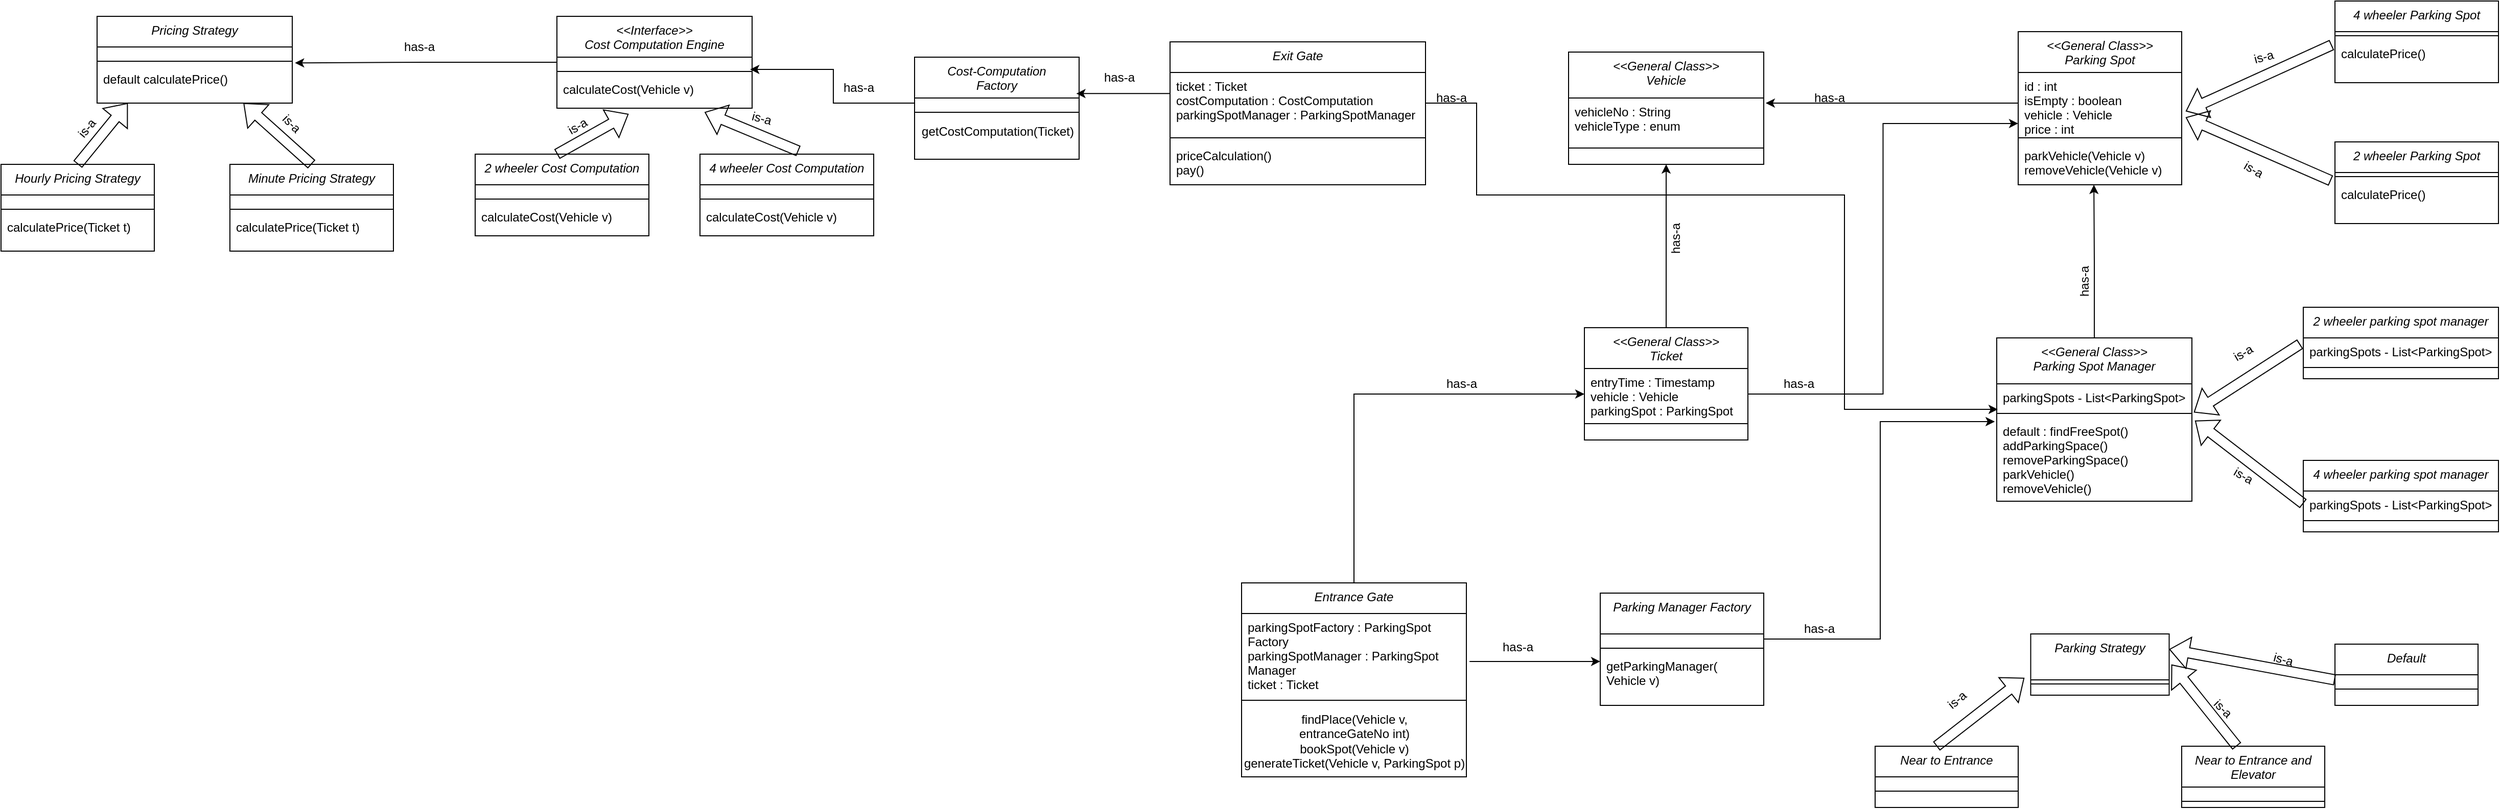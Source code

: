 <mxfile version="24.2.5" type="device">
  <diagram id="C5RBs43oDa-KdzZeNtuy" name="Page-1">
    <mxGraphModel dx="3059" dy="813" grid="1" gridSize="10" guides="1" tooltips="1" connect="1" arrows="1" fold="1" page="1" pageScale="1" pageWidth="827" pageHeight="1169" math="0" shadow="0">
      <root>
        <mxCell id="WIyWlLk6GJQsqaUBKTNV-0" />
        <mxCell id="WIyWlLk6GJQsqaUBKTNV-1" parent="WIyWlLk6GJQsqaUBKTNV-0" />
        <mxCell id="zkfFHV4jXpPFQw0GAbJ--0" value="&lt;&lt;General Class&gt;&gt;&#xa;Parking Spot" style="swimlane;fontStyle=2;align=center;verticalAlign=top;childLayout=stackLayout;horizontal=1;startSize=40;horizontalStack=0;resizeParent=1;resizeLast=0;collapsible=1;marginBottom=0;rounded=0;shadow=0;strokeWidth=1;" parent="WIyWlLk6GJQsqaUBKTNV-1" vertex="1">
          <mxGeometry x="320" y="40" width="160" height="150" as="geometry">
            <mxRectangle x="320" y="40" width="160" height="26" as="alternateBounds" />
          </mxGeometry>
        </mxCell>
        <mxCell id="zkfFHV4jXpPFQw0GAbJ--1" value="id : int&#xa;isEmpty : boolean&#xa;vehicle : Vehicle&#xa;price : int&#xa;" style="text;align=left;verticalAlign=top;spacingLeft=4;spacingRight=4;overflow=hidden;rotatable=0;points=[[0,0.5],[1,0.5]];portConstraint=eastwest;" parent="zkfFHV4jXpPFQw0GAbJ--0" vertex="1">
          <mxGeometry y="40" width="160" height="60" as="geometry" />
        </mxCell>
        <mxCell id="zkfFHV4jXpPFQw0GAbJ--4" value="" style="line;html=1;strokeWidth=1;align=left;verticalAlign=middle;spacingTop=-1;spacingLeft=3;spacingRight=3;rotatable=0;labelPosition=right;points=[];portConstraint=eastwest;" parent="zkfFHV4jXpPFQw0GAbJ--0" vertex="1">
          <mxGeometry y="100" width="160" height="8" as="geometry" />
        </mxCell>
        <mxCell id="zkfFHV4jXpPFQw0GAbJ--5" value="parkVehicle(Vehicle v)&#xa;removeVehicle(Vehicle v)" style="text;align=left;verticalAlign=top;spacingLeft=4;spacingRight=4;overflow=hidden;rotatable=0;points=[[0,0.5],[1,0.5]];portConstraint=eastwest;" parent="zkfFHV4jXpPFQw0GAbJ--0" vertex="1">
          <mxGeometry y="108" width="160" height="42" as="geometry" />
        </mxCell>
        <mxCell id="_EODD-nNrZZmy0AXoLl7-0" value="2 wheeler Parking Spot" style="swimlane;fontStyle=2;align=center;verticalAlign=top;childLayout=stackLayout;horizontal=1;startSize=30;horizontalStack=0;resizeParent=1;resizeLast=0;collapsible=1;marginBottom=0;rounded=0;shadow=0;strokeWidth=1;" vertex="1" parent="WIyWlLk6GJQsqaUBKTNV-1">
          <mxGeometry x="630" y="148" width="160" height="80" as="geometry">
            <mxRectangle x="230" y="140" width="160" height="26" as="alternateBounds" />
          </mxGeometry>
        </mxCell>
        <mxCell id="_EODD-nNrZZmy0AXoLl7-2" value="" style="line;html=1;strokeWidth=1;align=left;verticalAlign=middle;spacingTop=-1;spacingLeft=3;spacingRight=3;rotatable=0;labelPosition=right;points=[];portConstraint=eastwest;" vertex="1" parent="_EODD-nNrZZmy0AXoLl7-0">
          <mxGeometry y="30" width="160" height="8" as="geometry" />
        </mxCell>
        <mxCell id="_EODD-nNrZZmy0AXoLl7-3" value="calculatePrice()" style="text;align=left;verticalAlign=top;spacingLeft=4;spacingRight=4;overflow=hidden;rotatable=0;points=[[0,0.5],[1,0.5]];portConstraint=eastwest;" vertex="1" parent="_EODD-nNrZZmy0AXoLl7-0">
          <mxGeometry y="38" width="160" height="42" as="geometry" />
        </mxCell>
        <mxCell id="_EODD-nNrZZmy0AXoLl7-4" value="4 wheeler Parking Spot" style="swimlane;fontStyle=2;align=center;verticalAlign=top;childLayout=stackLayout;horizontal=1;startSize=30;horizontalStack=0;resizeParent=1;resizeLast=0;collapsible=1;marginBottom=0;rounded=0;shadow=0;strokeWidth=1;" vertex="1" parent="WIyWlLk6GJQsqaUBKTNV-1">
          <mxGeometry x="630" y="10" width="160" height="80" as="geometry">
            <mxRectangle x="230" y="140" width="160" height="26" as="alternateBounds" />
          </mxGeometry>
        </mxCell>
        <mxCell id="_EODD-nNrZZmy0AXoLl7-5" value="" style="line;html=1;strokeWidth=1;align=left;verticalAlign=middle;spacingTop=-1;spacingLeft=3;spacingRight=3;rotatable=0;labelPosition=right;points=[];portConstraint=eastwest;" vertex="1" parent="_EODD-nNrZZmy0AXoLl7-4">
          <mxGeometry y="30" width="160" height="8" as="geometry" />
        </mxCell>
        <mxCell id="_EODD-nNrZZmy0AXoLl7-6" value="calculatePrice()" style="text;align=left;verticalAlign=top;spacingLeft=4;spacingRight=4;overflow=hidden;rotatable=0;points=[[0,0.5],[1,0.5]];portConstraint=eastwest;" vertex="1" parent="_EODD-nNrZZmy0AXoLl7-4">
          <mxGeometry y="38" width="160" height="42" as="geometry" />
        </mxCell>
        <mxCell id="_EODD-nNrZZmy0AXoLl7-8" value="" style="shape=flexArrow;endArrow=classic;html=1;rounded=0;entryX=1.025;entryY=0.733;entryDx=0;entryDy=0;entryPerimeter=0;exitX=-0.025;exitY=0;exitDx=0;exitDy=0;exitPerimeter=0;" edge="1" parent="WIyWlLk6GJQsqaUBKTNV-1" source="_EODD-nNrZZmy0AXoLl7-3" target="zkfFHV4jXpPFQw0GAbJ--1">
          <mxGeometry width="50" height="50" relative="1" as="geometry">
            <mxPoint x="260" y="270" as="sourcePoint" />
            <mxPoint x="310" y="220" as="targetPoint" />
          </mxGeometry>
        </mxCell>
        <mxCell id="_EODD-nNrZZmy0AXoLl7-9" value="" style="shape=flexArrow;endArrow=classic;html=1;rounded=0;entryX=1.025;entryY=0.633;entryDx=0;entryDy=0;entryPerimeter=0;exitX=-0.019;exitY=0.119;exitDx=0;exitDy=0;exitPerimeter=0;" edge="1" parent="WIyWlLk6GJQsqaUBKTNV-1" source="_EODD-nNrZZmy0AXoLl7-6" target="zkfFHV4jXpPFQw0GAbJ--1">
          <mxGeometry width="50" height="50" relative="1" as="geometry">
            <mxPoint x="550" y="270" as="sourcePoint" />
            <mxPoint x="630" y="190" as="targetPoint" />
            <Array as="points" />
          </mxGeometry>
        </mxCell>
        <mxCell id="_EODD-nNrZZmy0AXoLl7-11" value="is-a" style="text;html=1;align=center;verticalAlign=middle;resizable=0;points=[];autosize=1;strokeColor=none;fillColor=none;rotation=30;" vertex="1" parent="WIyWlLk6GJQsqaUBKTNV-1">
          <mxGeometry x="530" y="160" width="40" height="30" as="geometry" />
        </mxCell>
        <mxCell id="_EODD-nNrZZmy0AXoLl7-12" value="&lt;&lt;General Class&gt;&gt;&#xa;Parking Spot Manager" style="swimlane;fontStyle=2;align=center;verticalAlign=top;childLayout=stackLayout;horizontal=1;startSize=45;horizontalStack=0;resizeParent=1;resizeLast=0;collapsible=1;marginBottom=0;rounded=0;shadow=0;strokeWidth=1;" vertex="1" parent="WIyWlLk6GJQsqaUBKTNV-1">
          <mxGeometry x="299" y="340" width="191" height="160" as="geometry">
            <mxRectangle x="320" y="40" width="160" height="26" as="alternateBounds" />
          </mxGeometry>
        </mxCell>
        <mxCell id="_EODD-nNrZZmy0AXoLl7-13" value="parkingSpots - List&lt;ParkingSpot&gt;&#xa;" style="text;align=left;verticalAlign=top;spacingLeft=4;spacingRight=4;overflow=hidden;rotatable=0;points=[[0,0.5],[1,0.5]];portConstraint=eastwest;" vertex="1" parent="_EODD-nNrZZmy0AXoLl7-12">
          <mxGeometry y="45" width="191" height="25" as="geometry" />
        </mxCell>
        <mxCell id="_EODD-nNrZZmy0AXoLl7-14" value="" style="line;html=1;strokeWidth=1;align=left;verticalAlign=middle;spacingTop=-1;spacingLeft=3;spacingRight=3;rotatable=0;labelPosition=right;points=[];portConstraint=eastwest;" vertex="1" parent="_EODD-nNrZZmy0AXoLl7-12">
          <mxGeometry y="70" width="191" height="8" as="geometry" />
        </mxCell>
        <mxCell id="_EODD-nNrZZmy0AXoLl7-15" value="default : findFreeSpot()&#xa;addParkingSpace()&#xa;removeParkingSpace()&#xa;parkVehicle()&#xa;removeVehicle()" style="text;align=left;verticalAlign=top;spacingLeft=4;spacingRight=4;overflow=hidden;rotatable=0;points=[[0,0.5],[1,0.5]];portConstraint=eastwest;" vertex="1" parent="_EODD-nNrZZmy0AXoLl7-12">
          <mxGeometry y="78" width="191" height="82" as="geometry" />
        </mxCell>
        <mxCell id="_EODD-nNrZZmy0AXoLl7-17" value="has-a" style="text;html=1;align=center;verticalAlign=middle;resizable=0;points=[];autosize=1;strokeColor=none;fillColor=none;rotation=-90;" vertex="1" parent="WIyWlLk6GJQsqaUBKTNV-1">
          <mxGeometry x="360" y="270" width="50" height="30" as="geometry" />
        </mxCell>
        <mxCell id="_EODD-nNrZZmy0AXoLl7-18" value="is-a" style="text;html=1;align=center;verticalAlign=middle;resizable=0;points=[];autosize=1;strokeColor=none;fillColor=none;rotation=-15;" vertex="1" parent="WIyWlLk6GJQsqaUBKTNV-1">
          <mxGeometry x="540" y="50" width="40" height="30" as="geometry" />
        </mxCell>
        <mxCell id="_EODD-nNrZZmy0AXoLl7-20" style="edgeStyle=orthogonalEdgeStyle;rounded=0;orthogonalLoop=1;jettySize=auto;html=1;exitX=0.5;exitY=0;exitDx=0;exitDy=0;entryX=0.463;entryY=1;entryDx=0;entryDy=0;entryPerimeter=0;" edge="1" parent="WIyWlLk6GJQsqaUBKTNV-1" source="_EODD-nNrZZmy0AXoLl7-12" target="zkfFHV4jXpPFQw0GAbJ--5">
          <mxGeometry relative="1" as="geometry" />
        </mxCell>
        <mxCell id="_EODD-nNrZZmy0AXoLl7-21" value="2 wheeler parking spot manager" style="swimlane;fontStyle=2;align=center;verticalAlign=top;childLayout=stackLayout;horizontal=1;startSize=30;horizontalStack=0;resizeParent=1;resizeLast=0;collapsible=1;marginBottom=0;rounded=0;shadow=0;strokeWidth=1;" vertex="1" parent="WIyWlLk6GJQsqaUBKTNV-1">
          <mxGeometry x="599" y="310" width="191" height="70" as="geometry">
            <mxRectangle x="320" y="40" width="160" height="26" as="alternateBounds" />
          </mxGeometry>
        </mxCell>
        <mxCell id="_EODD-nNrZZmy0AXoLl7-22" value="parkingSpots - List&lt;ParkingSpot&gt;&#xa;" style="text;align=left;verticalAlign=top;spacingLeft=4;spacingRight=4;overflow=hidden;rotatable=0;points=[[0,0.5],[1,0.5]];portConstraint=eastwest;" vertex="1" parent="_EODD-nNrZZmy0AXoLl7-21">
          <mxGeometry y="30" width="191" height="25" as="geometry" />
        </mxCell>
        <mxCell id="_EODD-nNrZZmy0AXoLl7-23" value="" style="line;html=1;strokeWidth=1;align=left;verticalAlign=middle;spacingTop=-1;spacingLeft=3;spacingRight=3;rotatable=0;labelPosition=right;points=[];portConstraint=eastwest;" vertex="1" parent="_EODD-nNrZZmy0AXoLl7-21">
          <mxGeometry y="55" width="191" height="8" as="geometry" />
        </mxCell>
        <mxCell id="_EODD-nNrZZmy0AXoLl7-25" value="4 wheeler parking spot manager" style="swimlane;fontStyle=2;align=center;verticalAlign=top;childLayout=stackLayout;horizontal=1;startSize=30;horizontalStack=0;resizeParent=1;resizeLast=0;collapsible=1;marginBottom=0;rounded=0;shadow=0;strokeWidth=1;" vertex="1" parent="WIyWlLk6GJQsqaUBKTNV-1">
          <mxGeometry x="599" y="460" width="191" height="70" as="geometry">
            <mxRectangle x="320" y="40" width="160" height="26" as="alternateBounds" />
          </mxGeometry>
        </mxCell>
        <mxCell id="_EODD-nNrZZmy0AXoLl7-26" value="parkingSpots - List&lt;ParkingSpot&gt;&#xa;" style="text;align=left;verticalAlign=top;spacingLeft=4;spacingRight=4;overflow=hidden;rotatable=0;points=[[0,0.5],[1,0.5]];portConstraint=eastwest;" vertex="1" parent="_EODD-nNrZZmy0AXoLl7-25">
          <mxGeometry y="30" width="191" height="25" as="geometry" />
        </mxCell>
        <mxCell id="_EODD-nNrZZmy0AXoLl7-27" value="" style="line;html=1;strokeWidth=1;align=left;verticalAlign=middle;spacingTop=-1;spacingLeft=3;spacingRight=3;rotatable=0;labelPosition=right;points=[];portConstraint=eastwest;" vertex="1" parent="_EODD-nNrZZmy0AXoLl7-25">
          <mxGeometry y="55" width="191" height="8" as="geometry" />
        </mxCell>
        <mxCell id="_EODD-nNrZZmy0AXoLl7-28" value="" style="shape=flexArrow;endArrow=classic;html=1;rounded=0;entryX=1.016;entryY=0.037;entryDx=0;entryDy=0;entryPerimeter=0;exitX=0;exitY=0.5;exitDx=0;exitDy=0;" edge="1" parent="WIyWlLk6GJQsqaUBKTNV-1" source="_EODD-nNrZZmy0AXoLl7-26" target="_EODD-nNrZZmy0AXoLl7-15">
          <mxGeometry width="50" height="50" relative="1" as="geometry">
            <mxPoint x="602" y="482" as="sourcePoint" />
            <mxPoint x="460" y="420" as="targetPoint" />
          </mxGeometry>
        </mxCell>
        <mxCell id="_EODD-nNrZZmy0AXoLl7-29" value="is-a" style="text;html=1;align=center;verticalAlign=middle;resizable=0;points=[];autosize=1;strokeColor=none;fillColor=none;rotation=30;" vertex="1" parent="WIyWlLk6GJQsqaUBKTNV-1">
          <mxGeometry x="520" y="460" width="40" height="30" as="geometry" />
        </mxCell>
        <mxCell id="_EODD-nNrZZmy0AXoLl7-30" value="" style="shape=flexArrow;endArrow=classic;html=1;rounded=0;entryX=1.01;entryY=1.12;entryDx=0;entryDy=0;entryPerimeter=0;exitX=-0.016;exitY=0.24;exitDx=0;exitDy=0;exitPerimeter=0;" edge="1" parent="WIyWlLk6GJQsqaUBKTNV-1" source="_EODD-nNrZZmy0AXoLl7-22" target="_EODD-nNrZZmy0AXoLl7-13">
          <mxGeometry width="50" height="50" relative="1" as="geometry">
            <mxPoint x="599" y="350" as="sourcePoint" />
            <mxPoint x="456" y="415" as="targetPoint" />
            <Array as="points" />
          </mxGeometry>
        </mxCell>
        <mxCell id="_EODD-nNrZZmy0AXoLl7-31" value="is-a" style="text;html=1;align=center;verticalAlign=middle;resizable=0;points=[];autosize=1;strokeColor=none;fillColor=none;rotation=-30;" vertex="1" parent="WIyWlLk6GJQsqaUBKTNV-1">
          <mxGeometry x="520" y="340" width="40" height="30" as="geometry" />
        </mxCell>
        <mxCell id="_EODD-nNrZZmy0AXoLl7-33" value="Parking Strategy" style="swimlane;fontStyle=2;align=center;verticalAlign=top;childLayout=stackLayout;horizontal=1;startSize=45;horizontalStack=0;resizeParent=1;resizeLast=0;collapsible=1;marginBottom=0;rounded=0;shadow=0;strokeWidth=1;" vertex="1" parent="WIyWlLk6GJQsqaUBKTNV-1">
          <mxGeometry x="332.25" y="630" width="135.5" height="60" as="geometry">
            <mxRectangle x="320" y="40" width="160" height="26" as="alternateBounds" />
          </mxGeometry>
        </mxCell>
        <mxCell id="_EODD-nNrZZmy0AXoLl7-35" value="" style="line;html=1;strokeWidth=1;align=left;verticalAlign=middle;spacingTop=-1;spacingLeft=3;spacingRight=3;rotatable=0;labelPosition=right;points=[];portConstraint=eastwest;" vertex="1" parent="_EODD-nNrZZmy0AXoLl7-33">
          <mxGeometry y="45" width="135.5" height="8" as="geometry" />
        </mxCell>
        <mxCell id="_EODD-nNrZZmy0AXoLl7-37" value="Near to Entrance" style="swimlane;fontStyle=2;align=center;verticalAlign=top;childLayout=stackLayout;horizontal=1;startSize=30;horizontalStack=0;resizeParent=1;resizeLast=0;collapsible=1;marginBottom=0;rounded=0;shadow=0;strokeWidth=1;" vertex="1" parent="WIyWlLk6GJQsqaUBKTNV-1">
          <mxGeometry x="180" y="740" width="140" height="60" as="geometry">
            <mxRectangle x="320" y="40" width="160" height="26" as="alternateBounds" />
          </mxGeometry>
        </mxCell>
        <mxCell id="_EODD-nNrZZmy0AXoLl7-38" value="&#xa;" style="text;align=left;verticalAlign=top;spacingLeft=4;spacingRight=4;overflow=hidden;rotatable=0;points=[[0,0.5],[1,0.5]];portConstraint=eastwest;" vertex="1" parent="_EODD-nNrZZmy0AXoLl7-37">
          <mxGeometry y="30" width="140" height="10" as="geometry" />
        </mxCell>
        <mxCell id="_EODD-nNrZZmy0AXoLl7-39" value="" style="line;html=1;strokeWidth=1;align=left;verticalAlign=middle;spacingTop=-1;spacingLeft=3;spacingRight=3;rotatable=0;labelPosition=right;points=[];portConstraint=eastwest;" vertex="1" parent="_EODD-nNrZZmy0AXoLl7-37">
          <mxGeometry y="40" width="140" height="8" as="geometry" />
        </mxCell>
        <mxCell id="_EODD-nNrZZmy0AXoLl7-42" value="Near to Entrance and&#xa;Elevator" style="swimlane;fontStyle=2;align=center;verticalAlign=top;childLayout=stackLayout;horizontal=1;startSize=40;horizontalStack=0;resizeParent=1;resizeLast=0;collapsible=1;marginBottom=0;rounded=0;shadow=0;strokeWidth=1;" vertex="1" parent="WIyWlLk6GJQsqaUBKTNV-1">
          <mxGeometry x="480" y="740" width="140" height="60" as="geometry">
            <mxRectangle x="320" y="40" width="160" height="26" as="alternateBounds" />
          </mxGeometry>
        </mxCell>
        <mxCell id="_EODD-nNrZZmy0AXoLl7-43" value="&#xa;" style="text;align=left;verticalAlign=top;spacingLeft=4;spacingRight=4;overflow=hidden;rotatable=0;points=[[0,0.5],[1,0.5]];portConstraint=eastwest;" vertex="1" parent="_EODD-nNrZZmy0AXoLl7-42">
          <mxGeometry y="40" width="140" height="10" as="geometry" />
        </mxCell>
        <mxCell id="_EODD-nNrZZmy0AXoLl7-44" value="" style="line;html=1;strokeWidth=1;align=left;verticalAlign=middle;spacingTop=-1;spacingLeft=3;spacingRight=3;rotatable=0;labelPosition=right;points=[];portConstraint=eastwest;" vertex="1" parent="_EODD-nNrZZmy0AXoLl7-42">
          <mxGeometry y="50" width="140" height="8" as="geometry" />
        </mxCell>
        <mxCell id="_EODD-nNrZZmy0AXoLl7-45" value="" style="shape=flexArrow;endArrow=classic;html=1;rounded=0;entryX=-0.046;entryY=0.717;entryDx=0;entryDy=0;entryPerimeter=0;" edge="1" parent="WIyWlLk6GJQsqaUBKTNV-1" target="_EODD-nNrZZmy0AXoLl7-33">
          <mxGeometry width="50" height="50" relative="1" as="geometry">
            <mxPoint x="240" y="740" as="sourcePoint" />
            <mxPoint x="290" y="690" as="targetPoint" />
          </mxGeometry>
        </mxCell>
        <mxCell id="_EODD-nNrZZmy0AXoLl7-46" value="" style="shape=flexArrow;endArrow=classic;html=1;rounded=0;" edge="1" parent="WIyWlLk6GJQsqaUBKTNV-1">
          <mxGeometry width="50" height="50" relative="1" as="geometry">
            <mxPoint x="534" y="740" as="sourcePoint" />
            <mxPoint x="470" y="660" as="targetPoint" />
          </mxGeometry>
        </mxCell>
        <mxCell id="_EODD-nNrZZmy0AXoLl7-47" value="is-a" style="text;html=1;align=center;verticalAlign=middle;resizable=0;points=[];autosize=1;strokeColor=none;fillColor=none;rotation=45;" vertex="1" parent="WIyWlLk6GJQsqaUBKTNV-1">
          <mxGeometry x="500" y="688" width="40" height="30" as="geometry" />
        </mxCell>
        <mxCell id="_EODD-nNrZZmy0AXoLl7-50" value="is-a" style="text;html=1;align=center;verticalAlign=middle;resizable=0;points=[];autosize=1;strokeColor=none;fillColor=none;rotation=-40;" vertex="1" parent="WIyWlLk6GJQsqaUBKTNV-1">
          <mxGeometry x="240" y="680" width="40" height="30" as="geometry" />
        </mxCell>
        <mxCell id="_EODD-nNrZZmy0AXoLl7-51" value="Default" style="swimlane;fontStyle=2;align=center;verticalAlign=top;childLayout=stackLayout;horizontal=1;startSize=30;horizontalStack=0;resizeParent=1;resizeLast=0;collapsible=1;marginBottom=0;rounded=0;shadow=0;strokeWidth=1;" vertex="1" parent="WIyWlLk6GJQsqaUBKTNV-1">
          <mxGeometry x="630" y="640" width="140" height="60" as="geometry">
            <mxRectangle x="320" y="40" width="160" height="26" as="alternateBounds" />
          </mxGeometry>
        </mxCell>
        <mxCell id="_EODD-nNrZZmy0AXoLl7-52" value="&#xa;" style="text;align=left;verticalAlign=top;spacingLeft=4;spacingRight=4;overflow=hidden;rotatable=0;points=[[0,0.5],[1,0.5]];portConstraint=eastwest;" vertex="1" parent="_EODD-nNrZZmy0AXoLl7-51">
          <mxGeometry y="30" width="140" height="10" as="geometry" />
        </mxCell>
        <mxCell id="_EODD-nNrZZmy0AXoLl7-53" value="" style="line;html=1;strokeWidth=1;align=left;verticalAlign=middle;spacingTop=-1;spacingLeft=3;spacingRight=3;rotatable=0;labelPosition=right;points=[];portConstraint=eastwest;" vertex="1" parent="_EODD-nNrZZmy0AXoLl7-51">
          <mxGeometry y="40" width="140" height="8" as="geometry" />
        </mxCell>
        <mxCell id="_EODD-nNrZZmy0AXoLl7-54" value="" style="shape=flexArrow;endArrow=classic;html=1;rounded=0;exitX=0;exitY=0.5;exitDx=0;exitDy=0;entryX=1;entryY=0.25;entryDx=0;entryDy=0;" edge="1" parent="WIyWlLk6GJQsqaUBKTNV-1" source="_EODD-nNrZZmy0AXoLl7-52" target="_EODD-nNrZZmy0AXoLl7-33">
          <mxGeometry width="50" height="50" relative="1" as="geometry">
            <mxPoint x="549" y="680" as="sourcePoint" />
            <mxPoint x="599" y="630" as="targetPoint" />
          </mxGeometry>
        </mxCell>
        <mxCell id="_EODD-nNrZZmy0AXoLl7-55" value="is-a" style="text;html=1;align=center;verticalAlign=middle;resizable=0;points=[];autosize=1;strokeColor=none;fillColor=none;rotation=15;" vertex="1" parent="WIyWlLk6GJQsqaUBKTNV-1">
          <mxGeometry x="559" y="640" width="40" height="30" as="geometry" />
        </mxCell>
        <mxCell id="_EODD-nNrZZmy0AXoLl7-60" value="&lt;&lt;General Class&gt;&gt;&#xa;Vehicle" style="swimlane;fontStyle=2;align=center;verticalAlign=top;childLayout=stackLayout;horizontal=1;startSize=45;horizontalStack=0;resizeParent=1;resizeLast=0;collapsible=1;marginBottom=0;rounded=0;shadow=0;strokeWidth=1;" vertex="1" parent="WIyWlLk6GJQsqaUBKTNV-1">
          <mxGeometry x="-120" y="60" width="191" height="110" as="geometry">
            <mxRectangle x="320" y="40" width="160" height="26" as="alternateBounds" />
          </mxGeometry>
        </mxCell>
        <mxCell id="_EODD-nNrZZmy0AXoLl7-61" value="vehicleNo : String&#xa;vehicleType : enum&#xa;" style="text;align=left;verticalAlign=top;spacingLeft=4;spacingRight=4;overflow=hidden;rotatable=0;points=[[0,0.5],[1,0.5]];portConstraint=eastwest;" vertex="1" parent="_EODD-nNrZZmy0AXoLl7-60">
          <mxGeometry y="45" width="191" height="45" as="geometry" />
        </mxCell>
        <mxCell id="_EODD-nNrZZmy0AXoLl7-62" value="" style="line;html=1;strokeWidth=1;align=left;verticalAlign=middle;spacingTop=-1;spacingLeft=3;spacingRight=3;rotatable=0;labelPosition=right;points=[];portConstraint=eastwest;" vertex="1" parent="_EODD-nNrZZmy0AXoLl7-60">
          <mxGeometry y="90" width="191" height="8" as="geometry" />
        </mxCell>
        <mxCell id="_EODD-nNrZZmy0AXoLl7-63" style="edgeStyle=orthogonalEdgeStyle;rounded=0;orthogonalLoop=1;jettySize=auto;html=1;exitX=0;exitY=0.5;exitDx=0;exitDy=0;entryX=1.01;entryY=0.111;entryDx=0;entryDy=0;entryPerimeter=0;" edge="1" parent="WIyWlLk6GJQsqaUBKTNV-1" source="zkfFHV4jXpPFQw0GAbJ--1" target="_EODD-nNrZZmy0AXoLl7-61">
          <mxGeometry relative="1" as="geometry" />
        </mxCell>
        <mxCell id="_EODD-nNrZZmy0AXoLl7-64" value="has-a" style="text;html=1;align=center;verticalAlign=middle;resizable=0;points=[];autosize=1;strokeColor=none;fillColor=none;" vertex="1" parent="WIyWlLk6GJQsqaUBKTNV-1">
          <mxGeometry x="110" y="90" width="50" height="30" as="geometry" />
        </mxCell>
        <mxCell id="_EODD-nNrZZmy0AXoLl7-72" style="edgeStyle=orthogonalEdgeStyle;rounded=0;orthogonalLoop=1;jettySize=auto;html=1;exitX=0.5;exitY=0;exitDx=0;exitDy=0;entryX=0.5;entryY=1;entryDx=0;entryDy=0;" edge="1" parent="WIyWlLk6GJQsqaUBKTNV-1" source="_EODD-nNrZZmy0AXoLl7-68" target="_EODD-nNrZZmy0AXoLl7-60">
          <mxGeometry relative="1" as="geometry" />
        </mxCell>
        <mxCell id="_EODD-nNrZZmy0AXoLl7-68" value="&lt;&lt;General Class&gt;&gt;&#xa;Ticket" style="swimlane;fontStyle=2;align=center;verticalAlign=top;childLayout=stackLayout;horizontal=1;startSize=40;horizontalStack=0;resizeParent=1;resizeLast=0;collapsible=1;marginBottom=0;rounded=0;shadow=0;strokeWidth=1;" vertex="1" parent="WIyWlLk6GJQsqaUBKTNV-1">
          <mxGeometry x="-104.5" y="330" width="160" height="110" as="geometry">
            <mxRectangle x="320" y="40" width="160" height="26" as="alternateBounds" />
          </mxGeometry>
        </mxCell>
        <mxCell id="_EODD-nNrZZmy0AXoLl7-69" value="entryTime : Timestamp&#xa;vehicle : Vehicle&#xa;parkingSpot : ParkingSpot" style="text;align=left;verticalAlign=top;spacingLeft=4;spacingRight=4;overflow=hidden;rotatable=0;points=[[0,0.5],[1,0.5]];portConstraint=eastwest;" vertex="1" parent="_EODD-nNrZZmy0AXoLl7-68">
          <mxGeometry y="40" width="160" height="50" as="geometry" />
        </mxCell>
        <mxCell id="_EODD-nNrZZmy0AXoLl7-70" value="" style="line;html=1;strokeWidth=1;align=left;verticalAlign=middle;spacingTop=-1;spacingLeft=3;spacingRight=3;rotatable=0;labelPosition=right;points=[];portConstraint=eastwest;" vertex="1" parent="_EODD-nNrZZmy0AXoLl7-68">
          <mxGeometry y="90" width="160" height="8" as="geometry" />
        </mxCell>
        <mxCell id="_EODD-nNrZZmy0AXoLl7-73" value="has-a" style="text;html=1;align=center;verticalAlign=middle;resizable=0;points=[];autosize=1;strokeColor=none;fillColor=none;rotation=-90;" vertex="1" parent="WIyWlLk6GJQsqaUBKTNV-1">
          <mxGeometry x="-40" y="228" width="50" height="30" as="geometry" />
        </mxCell>
        <mxCell id="_EODD-nNrZZmy0AXoLl7-75" value="has-a" style="text;html=1;align=center;verticalAlign=middle;resizable=0;points=[];autosize=1;strokeColor=none;fillColor=none;rotation=0;" vertex="1" parent="WIyWlLk6GJQsqaUBKTNV-1">
          <mxGeometry x="80" y="370" width="50" height="30" as="geometry" />
        </mxCell>
        <mxCell id="_EODD-nNrZZmy0AXoLl7-76" style="edgeStyle=orthogonalEdgeStyle;rounded=0;orthogonalLoop=1;jettySize=auto;html=1;exitX=1;exitY=0.5;exitDx=0;exitDy=0;entryX=0;entryY=0.833;entryDx=0;entryDy=0;entryPerimeter=0;" edge="1" parent="WIyWlLk6GJQsqaUBKTNV-1" source="_EODD-nNrZZmy0AXoLl7-69" target="zkfFHV4jXpPFQw0GAbJ--1">
          <mxGeometry relative="1" as="geometry" />
        </mxCell>
        <mxCell id="_EODD-nNrZZmy0AXoLl7-77" value="Parking Manager Factory" style="swimlane;fontStyle=2;align=center;verticalAlign=top;childLayout=stackLayout;horizontal=1;startSize=40;horizontalStack=0;resizeParent=1;resizeLast=0;collapsible=1;marginBottom=0;rounded=0;shadow=0;strokeWidth=1;" vertex="1" parent="WIyWlLk6GJQsqaUBKTNV-1">
          <mxGeometry x="-89" y="590" width="160" height="110" as="geometry">
            <mxRectangle x="320" y="40" width="160" height="26" as="alternateBounds" />
          </mxGeometry>
        </mxCell>
        <mxCell id="_EODD-nNrZZmy0AXoLl7-78" value="&#xa;" style="text;align=left;verticalAlign=top;spacingLeft=4;spacingRight=4;overflow=hidden;rotatable=0;points=[[0,0.5],[1,0.5]];portConstraint=eastwest;" vertex="1" parent="_EODD-nNrZZmy0AXoLl7-77">
          <mxGeometry y="40" width="160" height="10" as="geometry" />
        </mxCell>
        <mxCell id="_EODD-nNrZZmy0AXoLl7-79" value="" style="line;html=1;strokeWidth=1;align=left;verticalAlign=middle;spacingTop=-1;spacingLeft=3;spacingRight=3;rotatable=0;labelPosition=right;points=[];portConstraint=eastwest;" vertex="1" parent="_EODD-nNrZZmy0AXoLl7-77">
          <mxGeometry y="50" width="160" height="8" as="geometry" />
        </mxCell>
        <mxCell id="_EODD-nNrZZmy0AXoLl7-80" value="getParkingManager(&#xa;Vehicle v)" style="text;align=left;verticalAlign=top;spacingLeft=4;spacingRight=4;overflow=hidden;rotatable=0;points=[[0,0.5],[1,0.5]];portConstraint=eastwest;" vertex="1" parent="_EODD-nNrZZmy0AXoLl7-77">
          <mxGeometry y="58" width="160" height="42" as="geometry" />
        </mxCell>
        <mxCell id="_EODD-nNrZZmy0AXoLl7-81" style="edgeStyle=orthogonalEdgeStyle;rounded=0;orthogonalLoop=1;jettySize=auto;html=1;exitX=1;exitY=0.5;exitDx=0;exitDy=0;entryX=-0.01;entryY=0.049;entryDx=0;entryDy=0;entryPerimeter=0;" edge="1" parent="WIyWlLk6GJQsqaUBKTNV-1" source="_EODD-nNrZZmy0AXoLl7-78" target="_EODD-nNrZZmy0AXoLl7-15">
          <mxGeometry relative="1" as="geometry" />
        </mxCell>
        <mxCell id="_EODD-nNrZZmy0AXoLl7-82" value="has-a" style="text;html=1;align=center;verticalAlign=middle;resizable=0;points=[];autosize=1;strokeColor=none;fillColor=none;" vertex="1" parent="WIyWlLk6GJQsqaUBKTNV-1">
          <mxGeometry x="100" y="610" width="50" height="30" as="geometry" />
        </mxCell>
        <mxCell id="_EODD-nNrZZmy0AXoLl7-92" style="edgeStyle=orthogonalEdgeStyle;rounded=0;orthogonalLoop=1;jettySize=auto;html=1;exitX=0.5;exitY=0;exitDx=0;exitDy=0;entryX=0;entryY=0.5;entryDx=0;entryDy=0;" edge="1" parent="WIyWlLk6GJQsqaUBKTNV-1" source="_EODD-nNrZZmy0AXoLl7-83" target="_EODD-nNrZZmy0AXoLl7-69">
          <mxGeometry relative="1" as="geometry" />
        </mxCell>
        <mxCell id="_EODD-nNrZZmy0AXoLl7-83" value="Entrance Gate" style="swimlane;fontStyle=2;align=center;verticalAlign=top;childLayout=stackLayout;horizontal=1;startSize=30;horizontalStack=0;resizeParent=1;resizeLast=0;collapsible=1;marginBottom=0;rounded=0;shadow=0;strokeWidth=1;" vertex="1" parent="WIyWlLk6GJQsqaUBKTNV-1">
          <mxGeometry x="-440" y="580" width="220" height="190" as="geometry">
            <mxRectangle x="320" y="40" width="160" height="26" as="alternateBounds" />
          </mxGeometry>
        </mxCell>
        <mxCell id="_EODD-nNrZZmy0AXoLl7-84" value="parkingSpotFactory : ParkingSpot&#xa;Factory&#xa;parkingSpotManager : ParkingSpot&#xa;Manager&#xa;ticket : Ticket" style="text;align=left;verticalAlign=top;spacingLeft=4;spacingRight=4;overflow=hidden;rotatable=0;points=[[0,0.5],[1,0.5]];portConstraint=eastwest;" vertex="1" parent="_EODD-nNrZZmy0AXoLl7-83">
          <mxGeometry y="30" width="220" height="80" as="geometry" />
        </mxCell>
        <mxCell id="_EODD-nNrZZmy0AXoLl7-85" value="" style="line;html=1;strokeWidth=1;align=left;verticalAlign=middle;spacingTop=-1;spacingLeft=3;spacingRight=3;rotatable=0;labelPosition=right;points=[];portConstraint=eastwest;" vertex="1" parent="_EODD-nNrZZmy0AXoLl7-83">
          <mxGeometry y="110" width="220" height="10" as="geometry" />
        </mxCell>
        <mxCell id="_EODD-nNrZZmy0AXoLl7-91" value="findPlace(Vehicle v,&lt;div&gt;entranceGateNo int)&lt;/div&gt;&lt;div&gt;bookSpot(Vehicle v)&lt;/div&gt;&lt;div&gt;generateTicket(Vehicle v, ParkingSpot p&lt;span style=&quot;background-color: initial;&quot;&gt;)&lt;/span&gt;&lt;/div&gt;" style="text;html=1;align=center;verticalAlign=middle;resizable=0;points=[];autosize=1;strokeColor=none;fillColor=none;" vertex="1" parent="_EODD-nNrZZmy0AXoLl7-83">
          <mxGeometry y="120" width="220" height="70" as="geometry" />
        </mxCell>
        <mxCell id="_EODD-nNrZZmy0AXoLl7-87" style="edgeStyle=orthogonalEdgeStyle;rounded=0;orthogonalLoop=1;jettySize=auto;html=1;exitX=1.014;exitY=0.588;exitDx=0;exitDy=0;entryX=0;entryY=0.214;entryDx=0;entryDy=0;entryPerimeter=0;exitPerimeter=0;" edge="1" parent="WIyWlLk6GJQsqaUBKTNV-1" source="_EODD-nNrZZmy0AXoLl7-84" target="_EODD-nNrZZmy0AXoLl7-80">
          <mxGeometry relative="1" as="geometry" />
        </mxCell>
        <mxCell id="_EODD-nNrZZmy0AXoLl7-88" value="has-a" style="text;html=1;align=center;verticalAlign=middle;resizable=0;points=[];autosize=1;strokeColor=none;fillColor=none;" vertex="1" parent="WIyWlLk6GJQsqaUBKTNV-1">
          <mxGeometry x="-195" y="628" width="50" height="30" as="geometry" />
        </mxCell>
        <mxCell id="_EODD-nNrZZmy0AXoLl7-93" value="has-a" style="text;html=1;align=center;verticalAlign=middle;resizable=0;points=[];autosize=1;strokeColor=none;fillColor=none;" vertex="1" parent="WIyWlLk6GJQsqaUBKTNV-1">
          <mxGeometry x="-250" y="370" width="50" height="30" as="geometry" />
        </mxCell>
        <mxCell id="_EODD-nNrZZmy0AXoLl7-94" value="Exit Gate" style="swimlane;fontStyle=2;align=center;verticalAlign=top;childLayout=stackLayout;horizontal=1;startSize=30;horizontalStack=0;resizeParent=1;resizeLast=0;collapsible=1;marginBottom=0;rounded=0;shadow=0;strokeWidth=1;" vertex="1" parent="WIyWlLk6GJQsqaUBKTNV-1">
          <mxGeometry x="-510" y="50" width="250" height="140" as="geometry">
            <mxRectangle x="320" y="40" width="160" height="26" as="alternateBounds" />
          </mxGeometry>
        </mxCell>
        <mxCell id="_EODD-nNrZZmy0AXoLl7-95" value="ticket : Ticket&#xa;costComputation : CostComputation&#xa;parkingSpotManager : ParkingSpotManager" style="text;align=left;verticalAlign=top;spacingLeft=4;spacingRight=4;overflow=hidden;rotatable=0;points=[[0,0.5],[1,0.5]];portConstraint=eastwest;" vertex="1" parent="_EODD-nNrZZmy0AXoLl7-94">
          <mxGeometry y="30" width="250" height="60" as="geometry" />
        </mxCell>
        <mxCell id="_EODD-nNrZZmy0AXoLl7-96" value="" style="line;html=1;strokeWidth=1;align=left;verticalAlign=middle;spacingTop=-1;spacingLeft=3;spacingRight=3;rotatable=0;labelPosition=right;points=[];portConstraint=eastwest;" vertex="1" parent="_EODD-nNrZZmy0AXoLl7-94">
          <mxGeometry y="90" width="250" height="8" as="geometry" />
        </mxCell>
        <mxCell id="_EODD-nNrZZmy0AXoLl7-97" value="priceCalculation()&#xa;pay()" style="text;align=left;verticalAlign=top;spacingLeft=4;spacingRight=4;overflow=hidden;rotatable=0;points=[[0,0.5],[1,0.5]];portConstraint=eastwest;" vertex="1" parent="_EODD-nNrZZmy0AXoLl7-94">
          <mxGeometry y="98" width="250" height="42" as="geometry" />
        </mxCell>
        <mxCell id="_EODD-nNrZZmy0AXoLl7-98" value="&lt;&lt;Interface&gt;&gt;&#xa;Cost Computation Engine" style="swimlane;fontStyle=2;align=center;verticalAlign=top;childLayout=stackLayout;horizontal=1;startSize=40;horizontalStack=0;resizeParent=1;resizeLast=0;collapsible=1;marginBottom=0;rounded=0;shadow=0;strokeWidth=1;" vertex="1" parent="WIyWlLk6GJQsqaUBKTNV-1">
          <mxGeometry x="-1110" y="25" width="191" height="90" as="geometry">
            <mxRectangle x="320" y="40" width="160" height="26" as="alternateBounds" />
          </mxGeometry>
        </mxCell>
        <mxCell id="_EODD-nNrZZmy0AXoLl7-99" value="&#xa;" style="text;align=left;verticalAlign=top;spacingLeft=4;spacingRight=4;overflow=hidden;rotatable=0;points=[[0,0.5],[1,0.5]];portConstraint=eastwest;" vertex="1" parent="_EODD-nNrZZmy0AXoLl7-98">
          <mxGeometry y="40" width="191" height="10" as="geometry" />
        </mxCell>
        <mxCell id="_EODD-nNrZZmy0AXoLl7-100" value="" style="line;html=1;strokeWidth=1;align=left;verticalAlign=middle;spacingTop=-1;spacingLeft=3;spacingRight=3;rotatable=0;labelPosition=right;points=[];portConstraint=eastwest;" vertex="1" parent="_EODD-nNrZZmy0AXoLl7-98">
          <mxGeometry y="50" width="191" height="8" as="geometry" />
        </mxCell>
        <mxCell id="_EODD-nNrZZmy0AXoLl7-101" value="calculateCost(Vehicle v)" style="text;align=left;verticalAlign=top;spacingLeft=4;spacingRight=4;overflow=hidden;rotatable=0;points=[[0,0.5],[1,0.5]];portConstraint=eastwest;" vertex="1" parent="_EODD-nNrZZmy0AXoLl7-98">
          <mxGeometry y="58" width="191" height="32" as="geometry" />
        </mxCell>
        <mxCell id="_EODD-nNrZZmy0AXoLl7-102" value="Pricing Strategy" style="swimlane;fontStyle=2;align=center;verticalAlign=top;childLayout=stackLayout;horizontal=1;startSize=30;horizontalStack=0;resizeParent=1;resizeLast=0;collapsible=1;marginBottom=0;rounded=0;shadow=0;strokeWidth=1;" vertex="1" parent="WIyWlLk6GJQsqaUBKTNV-1">
          <mxGeometry x="-1560" y="25" width="191" height="85" as="geometry">
            <mxRectangle x="320" y="40" width="160" height="26" as="alternateBounds" />
          </mxGeometry>
        </mxCell>
        <mxCell id="_EODD-nNrZZmy0AXoLl7-103" value="&#xa;" style="text;align=left;verticalAlign=top;spacingLeft=4;spacingRight=4;overflow=hidden;rotatable=0;points=[[0,0.5],[1,0.5]];portConstraint=eastwest;" vertex="1" parent="_EODD-nNrZZmy0AXoLl7-102">
          <mxGeometry y="30" width="191" height="10" as="geometry" />
        </mxCell>
        <mxCell id="_EODD-nNrZZmy0AXoLl7-104" value="" style="line;html=1;strokeWidth=1;align=left;verticalAlign=middle;spacingTop=-1;spacingLeft=3;spacingRight=3;rotatable=0;labelPosition=right;points=[];portConstraint=eastwest;" vertex="1" parent="_EODD-nNrZZmy0AXoLl7-102">
          <mxGeometry y="40" width="191" height="8" as="geometry" />
        </mxCell>
        <mxCell id="_EODD-nNrZZmy0AXoLl7-105" value="default calculatePrice()" style="text;align=left;verticalAlign=top;spacingLeft=4;spacingRight=4;overflow=hidden;rotatable=0;points=[[0,0.5],[1,0.5]];portConstraint=eastwest;" vertex="1" parent="_EODD-nNrZZmy0AXoLl7-102">
          <mxGeometry y="48" width="191" height="32" as="geometry" />
        </mxCell>
        <mxCell id="_EODD-nNrZZmy0AXoLl7-106" value="Hourly Pricing Strategy" style="swimlane;fontStyle=2;align=center;verticalAlign=top;childLayout=stackLayout;horizontal=1;startSize=30;horizontalStack=0;resizeParent=1;resizeLast=0;collapsible=1;marginBottom=0;rounded=0;shadow=0;strokeWidth=1;" vertex="1" parent="WIyWlLk6GJQsqaUBKTNV-1">
          <mxGeometry x="-1654" y="170" width="150" height="85" as="geometry">
            <mxRectangle x="320" y="40" width="160" height="26" as="alternateBounds" />
          </mxGeometry>
        </mxCell>
        <mxCell id="_EODD-nNrZZmy0AXoLl7-107" value="&#xa;" style="text;align=left;verticalAlign=top;spacingLeft=4;spacingRight=4;overflow=hidden;rotatable=0;points=[[0,0.5],[1,0.5]];portConstraint=eastwest;" vertex="1" parent="_EODD-nNrZZmy0AXoLl7-106">
          <mxGeometry y="30" width="150" height="10" as="geometry" />
        </mxCell>
        <mxCell id="_EODD-nNrZZmy0AXoLl7-108" value="" style="line;html=1;strokeWidth=1;align=left;verticalAlign=middle;spacingTop=-1;spacingLeft=3;spacingRight=3;rotatable=0;labelPosition=right;points=[];portConstraint=eastwest;" vertex="1" parent="_EODD-nNrZZmy0AXoLl7-106">
          <mxGeometry y="40" width="150" height="8" as="geometry" />
        </mxCell>
        <mxCell id="_EODD-nNrZZmy0AXoLl7-109" value="calculatePrice(Ticket t)" style="text;align=left;verticalAlign=top;spacingLeft=4;spacingRight=4;overflow=hidden;rotatable=0;points=[[0,0.5],[1,0.5]];portConstraint=eastwest;" vertex="1" parent="_EODD-nNrZZmy0AXoLl7-106">
          <mxGeometry y="48" width="150" height="32" as="geometry" />
        </mxCell>
        <mxCell id="_EODD-nNrZZmy0AXoLl7-110" value="Minute Pricing Strategy" style="swimlane;fontStyle=2;align=center;verticalAlign=top;childLayout=stackLayout;horizontal=1;startSize=30;horizontalStack=0;resizeParent=1;resizeLast=0;collapsible=1;marginBottom=0;rounded=0;shadow=0;strokeWidth=1;" vertex="1" parent="WIyWlLk6GJQsqaUBKTNV-1">
          <mxGeometry x="-1430" y="170" width="160" height="85" as="geometry">
            <mxRectangle x="320" y="40" width="160" height="26" as="alternateBounds" />
          </mxGeometry>
        </mxCell>
        <mxCell id="_EODD-nNrZZmy0AXoLl7-111" value="&#xa;" style="text;align=left;verticalAlign=top;spacingLeft=4;spacingRight=4;overflow=hidden;rotatable=0;points=[[0,0.5],[1,0.5]];portConstraint=eastwest;" vertex="1" parent="_EODD-nNrZZmy0AXoLl7-110">
          <mxGeometry y="30" width="160" height="10" as="geometry" />
        </mxCell>
        <mxCell id="_EODD-nNrZZmy0AXoLl7-112" value="" style="line;html=1;strokeWidth=1;align=left;verticalAlign=middle;spacingTop=-1;spacingLeft=3;spacingRight=3;rotatable=0;labelPosition=right;points=[];portConstraint=eastwest;" vertex="1" parent="_EODD-nNrZZmy0AXoLl7-110">
          <mxGeometry y="40" width="160" height="8" as="geometry" />
        </mxCell>
        <mxCell id="_EODD-nNrZZmy0AXoLl7-113" value="calculatePrice(Ticket t)" style="text;align=left;verticalAlign=top;spacingLeft=4;spacingRight=4;overflow=hidden;rotatable=0;points=[[0,0.5],[1,0.5]];portConstraint=eastwest;" vertex="1" parent="_EODD-nNrZZmy0AXoLl7-110">
          <mxGeometry y="48" width="160" height="32" as="geometry" />
        </mxCell>
        <mxCell id="_EODD-nNrZZmy0AXoLl7-114" value="" style="shape=flexArrow;endArrow=classic;html=1;rounded=0;exitX=0.5;exitY=0;exitDx=0;exitDy=0;" edge="1" parent="WIyWlLk6GJQsqaUBKTNV-1" source="_EODD-nNrZZmy0AXoLl7-106">
          <mxGeometry width="50" height="50" relative="1" as="geometry">
            <mxPoint x="-1580" y="160" as="sourcePoint" />
            <mxPoint x="-1530" y="110" as="targetPoint" />
          </mxGeometry>
        </mxCell>
        <mxCell id="_EODD-nNrZZmy0AXoLl7-115" value="" style="shape=flexArrow;endArrow=classic;html=1;rounded=0;exitX=0.5;exitY=0;exitDx=0;exitDy=0;entryX=0.75;entryY=1;entryDx=0;entryDy=0;" edge="1" parent="WIyWlLk6GJQsqaUBKTNV-1" source="_EODD-nNrZZmy0AXoLl7-110" target="_EODD-nNrZZmy0AXoLl7-102">
          <mxGeometry width="50" height="50" relative="1" as="geometry">
            <mxPoint x="-1410" y="170" as="sourcePoint" />
            <mxPoint x="-1361" y="110" as="targetPoint" />
          </mxGeometry>
        </mxCell>
        <mxCell id="_EODD-nNrZZmy0AXoLl7-116" value="2 wheeler Cost Computation" style="swimlane;fontStyle=2;align=center;verticalAlign=top;childLayout=stackLayout;horizontal=1;startSize=30;horizontalStack=0;resizeParent=1;resizeLast=0;collapsible=1;marginBottom=0;rounded=0;shadow=0;strokeWidth=1;" vertex="1" parent="WIyWlLk6GJQsqaUBKTNV-1">
          <mxGeometry x="-1190" y="160" width="170" height="80" as="geometry">
            <mxRectangle x="320" y="40" width="160" height="26" as="alternateBounds" />
          </mxGeometry>
        </mxCell>
        <mxCell id="_EODD-nNrZZmy0AXoLl7-117" value="&#xa;" style="text;align=left;verticalAlign=top;spacingLeft=4;spacingRight=4;overflow=hidden;rotatable=0;points=[[0,0.5],[1,0.5]];portConstraint=eastwest;" vertex="1" parent="_EODD-nNrZZmy0AXoLl7-116">
          <mxGeometry y="30" width="170" height="10" as="geometry" />
        </mxCell>
        <mxCell id="_EODD-nNrZZmy0AXoLl7-118" value="" style="line;html=1;strokeWidth=1;align=left;verticalAlign=middle;spacingTop=-1;spacingLeft=3;spacingRight=3;rotatable=0;labelPosition=right;points=[];portConstraint=eastwest;" vertex="1" parent="_EODD-nNrZZmy0AXoLl7-116">
          <mxGeometry y="40" width="170" height="8" as="geometry" />
        </mxCell>
        <mxCell id="_EODD-nNrZZmy0AXoLl7-119" value="calculateCost(Vehicle v)" style="text;align=left;verticalAlign=top;spacingLeft=4;spacingRight=4;overflow=hidden;rotatable=0;points=[[0,0.5],[1,0.5]];portConstraint=eastwest;" vertex="1" parent="_EODD-nNrZZmy0AXoLl7-116">
          <mxGeometry y="48" width="170" height="22" as="geometry" />
        </mxCell>
        <mxCell id="_EODD-nNrZZmy0AXoLl7-120" value="4 wheeler Cost Computation" style="swimlane;fontStyle=2;align=center;verticalAlign=top;childLayout=stackLayout;horizontal=1;startSize=30;horizontalStack=0;resizeParent=1;resizeLast=0;collapsible=1;marginBottom=0;rounded=0;shadow=0;strokeWidth=1;" vertex="1" parent="WIyWlLk6GJQsqaUBKTNV-1">
          <mxGeometry x="-970" y="160" width="170" height="80" as="geometry">
            <mxRectangle x="320" y="40" width="160" height="26" as="alternateBounds" />
          </mxGeometry>
        </mxCell>
        <mxCell id="_EODD-nNrZZmy0AXoLl7-121" value="&#xa;" style="text;align=left;verticalAlign=top;spacingLeft=4;spacingRight=4;overflow=hidden;rotatable=0;points=[[0,0.5],[1,0.5]];portConstraint=eastwest;" vertex="1" parent="_EODD-nNrZZmy0AXoLl7-120">
          <mxGeometry y="30" width="170" height="10" as="geometry" />
        </mxCell>
        <mxCell id="_EODD-nNrZZmy0AXoLl7-122" value="" style="line;html=1;strokeWidth=1;align=left;verticalAlign=middle;spacingTop=-1;spacingLeft=3;spacingRight=3;rotatable=0;labelPosition=right;points=[];portConstraint=eastwest;" vertex="1" parent="_EODD-nNrZZmy0AXoLl7-120">
          <mxGeometry y="40" width="170" height="8" as="geometry" />
        </mxCell>
        <mxCell id="_EODD-nNrZZmy0AXoLl7-123" value="calculateCost(Vehicle v)" style="text;align=left;verticalAlign=top;spacingLeft=4;spacingRight=4;overflow=hidden;rotatable=0;points=[[0,0.5],[1,0.5]];portConstraint=eastwest;" vertex="1" parent="_EODD-nNrZZmy0AXoLl7-120">
          <mxGeometry y="48" width="170" height="22" as="geometry" />
        </mxCell>
        <mxCell id="_EODD-nNrZZmy0AXoLl7-125" value="" style="shape=flexArrow;endArrow=classic;html=1;rounded=0;entryX=0.367;entryY=1.176;entryDx=0;entryDy=0;entryPerimeter=0;" edge="1" parent="WIyWlLk6GJQsqaUBKTNV-1" target="_EODD-nNrZZmy0AXoLl7-101">
          <mxGeometry width="50" height="50" relative="1" as="geometry">
            <mxPoint x="-1110" y="160" as="sourcePoint" />
            <mxPoint x="-1060" y="110" as="targetPoint" />
          </mxGeometry>
        </mxCell>
        <mxCell id="_EODD-nNrZZmy0AXoLl7-126" value="" style="shape=flexArrow;endArrow=classic;html=1;rounded=0;entryX=0.757;entryY=1.119;entryDx=0;entryDy=0;entryPerimeter=0;exitX=0.567;exitY=-0.038;exitDx=0;exitDy=0;exitPerimeter=0;" edge="1" parent="WIyWlLk6GJQsqaUBKTNV-1" source="_EODD-nNrZZmy0AXoLl7-120" target="_EODD-nNrZZmy0AXoLl7-101">
          <mxGeometry width="50" height="50" relative="1" as="geometry">
            <mxPoint x="-1010" y="160" as="sourcePoint" />
            <mxPoint x="-940" y="121" as="targetPoint" />
          </mxGeometry>
        </mxCell>
        <mxCell id="_EODD-nNrZZmy0AXoLl7-127" style="edgeStyle=orthogonalEdgeStyle;rounded=0;orthogonalLoop=1;jettySize=auto;html=1;exitX=0;exitY=0.5;exitDx=0;exitDy=0;entryX=1.014;entryY=-0.074;entryDx=0;entryDy=0;entryPerimeter=0;" edge="1" parent="WIyWlLk6GJQsqaUBKTNV-1" source="_EODD-nNrZZmy0AXoLl7-99" target="_EODD-nNrZZmy0AXoLl7-105">
          <mxGeometry relative="1" as="geometry" />
        </mxCell>
        <mxCell id="_EODD-nNrZZmy0AXoLl7-128" value="is-a" style="text;html=1;align=center;verticalAlign=middle;resizable=0;points=[];autosize=1;strokeColor=none;fillColor=none;rotation=15;" vertex="1" parent="WIyWlLk6GJQsqaUBKTNV-1">
          <mxGeometry x="-930" y="110" width="40" height="30" as="geometry" />
        </mxCell>
        <mxCell id="_EODD-nNrZZmy0AXoLl7-129" value="is-a" style="text;html=1;align=center;verticalAlign=middle;resizable=0;points=[];autosize=1;strokeColor=none;fillColor=none;rotation=-30;" vertex="1" parent="WIyWlLk6GJQsqaUBKTNV-1">
          <mxGeometry x="-1110" y="118" width="40" height="30" as="geometry" />
        </mxCell>
        <mxCell id="_EODD-nNrZZmy0AXoLl7-130" value="is-a" style="text;html=1;align=center;verticalAlign=middle;resizable=0;points=[];autosize=1;strokeColor=none;fillColor=none;rotation=45;" vertex="1" parent="WIyWlLk6GJQsqaUBKTNV-1">
          <mxGeometry x="-1390" y="115" width="40" height="30" as="geometry" />
        </mxCell>
        <mxCell id="_EODD-nNrZZmy0AXoLl7-131" value="is-a" style="text;html=1;align=center;verticalAlign=middle;resizable=0;points=[];autosize=1;strokeColor=none;fillColor=none;rotation=-50;" vertex="1" parent="WIyWlLk6GJQsqaUBKTNV-1">
          <mxGeometry x="-1590" y="120" width="40" height="30" as="geometry" />
        </mxCell>
        <mxCell id="_EODD-nNrZZmy0AXoLl7-132" value="has-a" style="text;html=1;align=center;verticalAlign=middle;resizable=0;points=[];autosize=1;strokeColor=none;fillColor=none;" vertex="1" parent="WIyWlLk6GJQsqaUBKTNV-1">
          <mxGeometry x="-1270" y="40" width="50" height="30" as="geometry" />
        </mxCell>
        <mxCell id="_EODD-nNrZZmy0AXoLl7-133" value="Cost-Computation&#xa;Factory" style="swimlane;fontStyle=2;align=center;verticalAlign=top;childLayout=stackLayout;horizontal=1;startSize=40;horizontalStack=0;resizeParent=1;resizeLast=0;collapsible=1;marginBottom=0;rounded=0;shadow=0;strokeWidth=1;" vertex="1" parent="WIyWlLk6GJQsqaUBKTNV-1">
          <mxGeometry x="-760" y="65" width="161" height="100" as="geometry">
            <mxRectangle x="320" y="40" width="160" height="26" as="alternateBounds" />
          </mxGeometry>
        </mxCell>
        <mxCell id="_EODD-nNrZZmy0AXoLl7-134" value="&#xa;" style="text;align=left;verticalAlign=top;spacingLeft=4;spacingRight=4;overflow=hidden;rotatable=0;points=[[0,0.5],[1,0.5]];portConstraint=eastwest;" vertex="1" parent="_EODD-nNrZZmy0AXoLl7-133">
          <mxGeometry y="40" width="161" height="10" as="geometry" />
        </mxCell>
        <mxCell id="_EODD-nNrZZmy0AXoLl7-135" value="" style="line;html=1;strokeWidth=1;align=left;verticalAlign=middle;spacingTop=-1;spacingLeft=3;spacingRight=3;rotatable=0;labelPosition=right;points=[];portConstraint=eastwest;" vertex="1" parent="_EODD-nNrZZmy0AXoLl7-133">
          <mxGeometry y="50" width="161" height="8" as="geometry" />
        </mxCell>
        <mxCell id="_EODD-nNrZZmy0AXoLl7-137" value="getCostComputation(Ticket)" style="text;html=1;align=center;verticalAlign=middle;resizable=0;points=[];autosize=1;strokeColor=none;fillColor=none;" vertex="1" parent="_EODD-nNrZZmy0AXoLl7-133">
          <mxGeometry y="58" width="161" height="30" as="geometry" />
        </mxCell>
        <mxCell id="_EODD-nNrZZmy0AXoLl7-138" style="edgeStyle=orthogonalEdgeStyle;rounded=0;orthogonalLoop=1;jettySize=auto;html=1;exitX=0;exitY=0.5;exitDx=0;exitDy=0;entryX=0.99;entryY=1.2;entryDx=0;entryDy=0;entryPerimeter=0;" edge="1" parent="WIyWlLk6GJQsqaUBKTNV-1" source="_EODD-nNrZZmy0AXoLl7-134" target="_EODD-nNrZZmy0AXoLl7-99">
          <mxGeometry relative="1" as="geometry" />
        </mxCell>
        <mxCell id="_EODD-nNrZZmy0AXoLl7-139" value="has-a" style="text;html=1;align=center;verticalAlign=middle;resizable=0;points=[];autosize=1;strokeColor=none;fillColor=none;" vertex="1" parent="WIyWlLk6GJQsqaUBKTNV-1">
          <mxGeometry x="-840" y="80" width="50" height="30" as="geometry" />
        </mxCell>
        <mxCell id="_EODD-nNrZZmy0AXoLl7-140" style="edgeStyle=orthogonalEdgeStyle;rounded=0;orthogonalLoop=1;jettySize=auto;html=1;exitX=0;exitY=0.5;exitDx=0;exitDy=0;entryX=0.983;entryY=-0.436;entryDx=0;entryDy=0;entryPerimeter=0;" edge="1" parent="WIyWlLk6GJQsqaUBKTNV-1" source="_EODD-nNrZZmy0AXoLl7-95" target="_EODD-nNrZZmy0AXoLl7-134">
          <mxGeometry relative="1" as="geometry">
            <Array as="points">
              <mxPoint x="-510" y="101" />
            </Array>
          </mxGeometry>
        </mxCell>
        <mxCell id="_EODD-nNrZZmy0AXoLl7-141" value="has-a" style="text;html=1;align=center;verticalAlign=middle;resizable=0;points=[];autosize=1;strokeColor=none;fillColor=none;" vertex="1" parent="WIyWlLk6GJQsqaUBKTNV-1">
          <mxGeometry x="-585" y="70" width="50" height="30" as="geometry" />
        </mxCell>
        <mxCell id="_EODD-nNrZZmy0AXoLl7-142" style="edgeStyle=orthogonalEdgeStyle;rounded=0;orthogonalLoop=1;jettySize=auto;html=1;exitX=1;exitY=0.5;exitDx=0;exitDy=0;" edge="1" parent="WIyWlLk6GJQsqaUBKTNV-1" source="_EODD-nNrZZmy0AXoLl7-95">
          <mxGeometry relative="1" as="geometry">
            <mxPoint x="300" y="410" as="targetPoint" />
            <Array as="points">
              <mxPoint x="-210" y="110" />
              <mxPoint x="-210" y="200" />
              <mxPoint x="150" y="200" />
              <mxPoint x="150" y="410" />
              <mxPoint x="299" y="410" />
            </Array>
          </mxGeometry>
        </mxCell>
        <mxCell id="_EODD-nNrZZmy0AXoLl7-143" value="has-a" style="text;html=1;align=center;verticalAlign=middle;resizable=0;points=[];autosize=1;strokeColor=none;fillColor=none;" vertex="1" parent="WIyWlLk6GJQsqaUBKTNV-1">
          <mxGeometry x="-260" y="90" width="50" height="30" as="geometry" />
        </mxCell>
      </root>
    </mxGraphModel>
  </diagram>
</mxfile>
